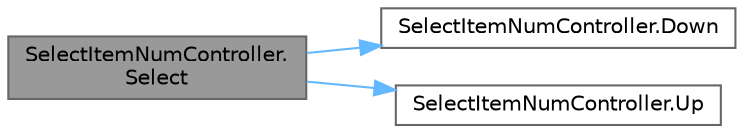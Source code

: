 digraph "SelectItemNumController.Select"
{
 // LATEX_PDF_SIZE
  bgcolor="transparent";
  edge [fontname=Helvetica,fontsize=10,labelfontname=Helvetica,labelfontsize=10];
  node [fontname=Helvetica,fontsize=10,shape=box,height=0.2,width=0.4];
  rankdir="LR";
  Node1 [id="Node000001",label="SelectItemNumController.\lSelect",height=0.2,width=0.4,color="gray40", fillcolor="grey60", style="filled", fontcolor="black",tooltip=" "];
  Node1 -> Node2 [id="edge3_Node000001_Node000002",color="steelblue1",style="solid",tooltip=" "];
  Node2 [id="Node000002",label="SelectItemNumController.Down",height=0.2,width=0.4,color="grey40", fillcolor="white", style="filled",URL="$class_select_item_num_controller.html#aa54dcb4101a4b9f19cc035d7576e68a0",tooltip=" "];
  Node1 -> Node3 [id="edge4_Node000001_Node000003",color="steelblue1",style="solid",tooltip=" "];
  Node3 [id="Node000003",label="SelectItemNumController.Up",height=0.2,width=0.4,color="grey40", fillcolor="white", style="filled",URL="$class_select_item_num_controller.html#acca3d52753690269e0c7833ae5f48ea9",tooltip=" "];
}
